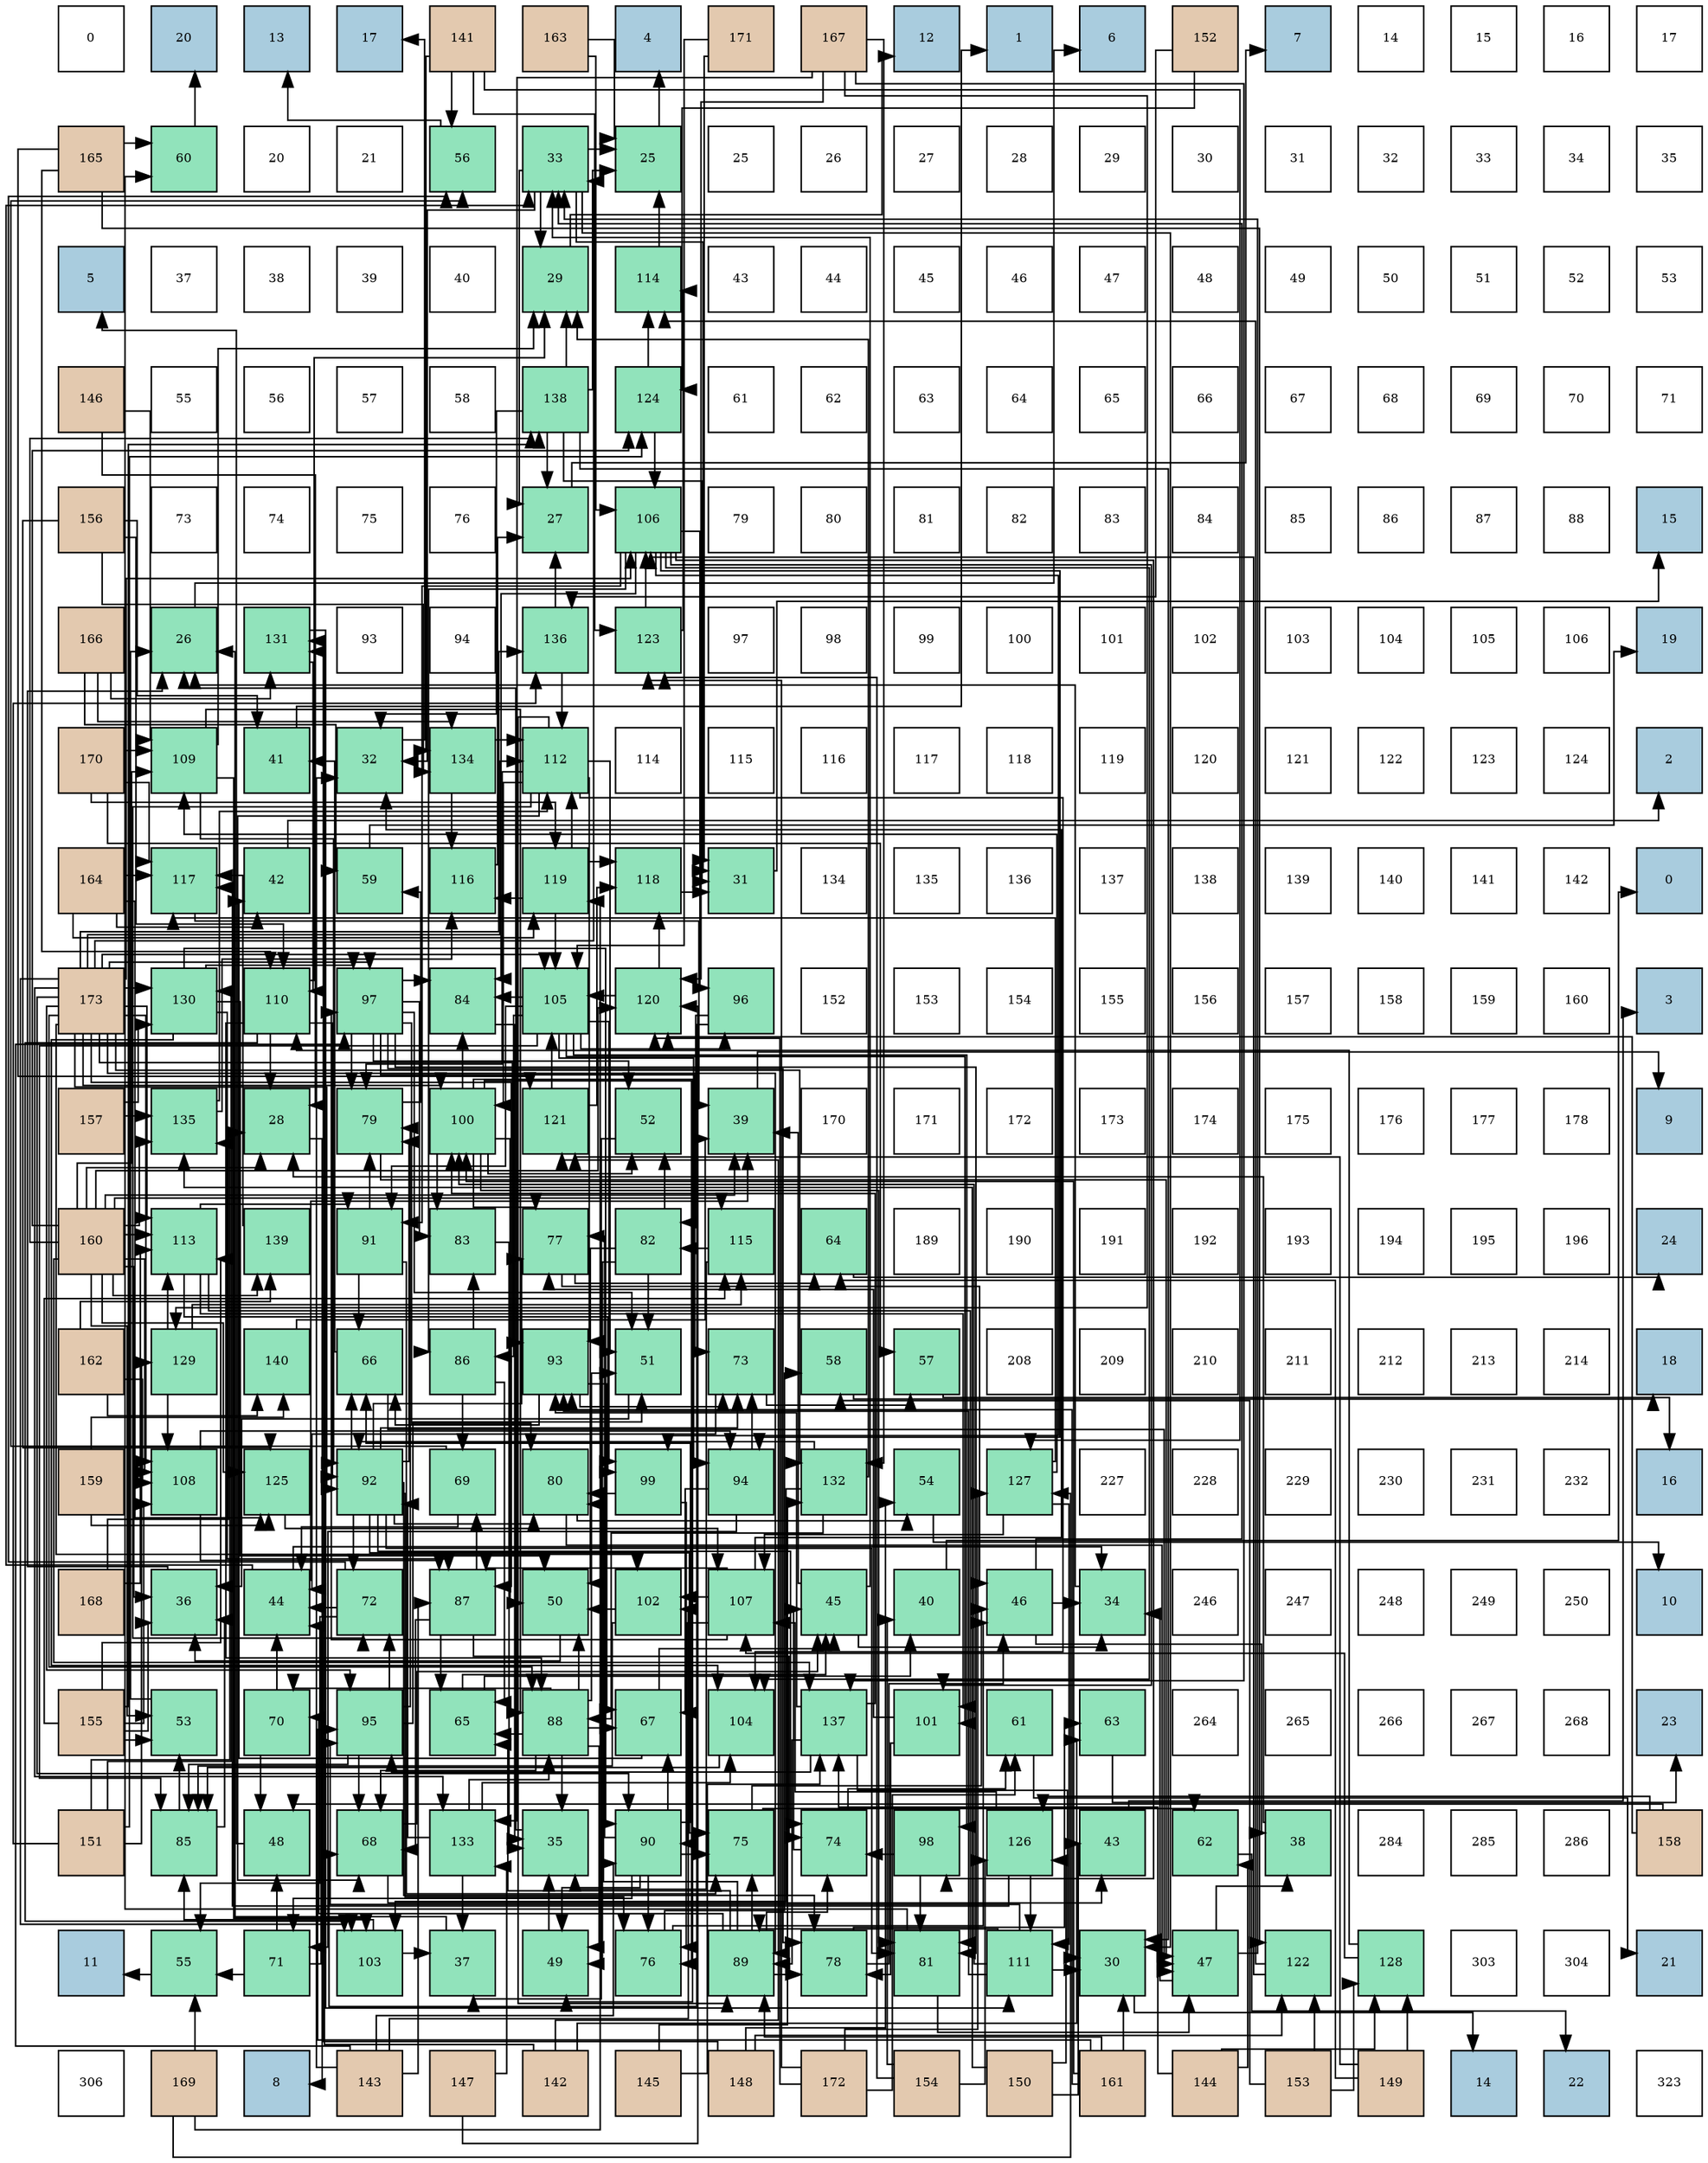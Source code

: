 digraph layout{
 rankdir=TB;
 splines=ortho;
 node [style=filled shape=square fixedsize=true width=0.6];
0[label="0", fontsize=8, fillcolor="#ffffff"];
1[label="20", fontsize=8, fillcolor="#a9ccde"];
2[label="13", fontsize=8, fillcolor="#a9ccde"];
3[label="17", fontsize=8, fillcolor="#a9ccde"];
4[label="141", fontsize=8, fillcolor="#e3c9af"];
5[label="163", fontsize=8, fillcolor="#e3c9af"];
6[label="4", fontsize=8, fillcolor="#a9ccde"];
7[label="171", fontsize=8, fillcolor="#e3c9af"];
8[label="167", fontsize=8, fillcolor="#e3c9af"];
9[label="12", fontsize=8, fillcolor="#a9ccde"];
10[label="1", fontsize=8, fillcolor="#a9ccde"];
11[label="6", fontsize=8, fillcolor="#a9ccde"];
12[label="152", fontsize=8, fillcolor="#e3c9af"];
13[label="7", fontsize=8, fillcolor="#a9ccde"];
14[label="14", fontsize=8, fillcolor="#ffffff"];
15[label="15", fontsize=8, fillcolor="#ffffff"];
16[label="16", fontsize=8, fillcolor="#ffffff"];
17[label="17", fontsize=8, fillcolor="#ffffff"];
18[label="165", fontsize=8, fillcolor="#e3c9af"];
19[label="60", fontsize=8, fillcolor="#91e3bb"];
20[label="20", fontsize=8, fillcolor="#ffffff"];
21[label="21", fontsize=8, fillcolor="#ffffff"];
22[label="56", fontsize=8, fillcolor="#91e3bb"];
23[label="33", fontsize=8, fillcolor="#91e3bb"];
24[label="25", fontsize=8, fillcolor="#91e3bb"];
25[label="25", fontsize=8, fillcolor="#ffffff"];
26[label="26", fontsize=8, fillcolor="#ffffff"];
27[label="27", fontsize=8, fillcolor="#ffffff"];
28[label="28", fontsize=8, fillcolor="#ffffff"];
29[label="29", fontsize=8, fillcolor="#ffffff"];
30[label="30", fontsize=8, fillcolor="#ffffff"];
31[label="31", fontsize=8, fillcolor="#ffffff"];
32[label="32", fontsize=8, fillcolor="#ffffff"];
33[label="33", fontsize=8, fillcolor="#ffffff"];
34[label="34", fontsize=8, fillcolor="#ffffff"];
35[label="35", fontsize=8, fillcolor="#ffffff"];
36[label="5", fontsize=8, fillcolor="#a9ccde"];
37[label="37", fontsize=8, fillcolor="#ffffff"];
38[label="38", fontsize=8, fillcolor="#ffffff"];
39[label="39", fontsize=8, fillcolor="#ffffff"];
40[label="40", fontsize=8, fillcolor="#ffffff"];
41[label="29", fontsize=8, fillcolor="#91e3bb"];
42[label="114", fontsize=8, fillcolor="#91e3bb"];
43[label="43", fontsize=8, fillcolor="#ffffff"];
44[label="44", fontsize=8, fillcolor="#ffffff"];
45[label="45", fontsize=8, fillcolor="#ffffff"];
46[label="46", fontsize=8, fillcolor="#ffffff"];
47[label="47", fontsize=8, fillcolor="#ffffff"];
48[label="48", fontsize=8, fillcolor="#ffffff"];
49[label="49", fontsize=8, fillcolor="#ffffff"];
50[label="50", fontsize=8, fillcolor="#ffffff"];
51[label="51", fontsize=8, fillcolor="#ffffff"];
52[label="52", fontsize=8, fillcolor="#ffffff"];
53[label="53", fontsize=8, fillcolor="#ffffff"];
54[label="146", fontsize=8, fillcolor="#e3c9af"];
55[label="55", fontsize=8, fillcolor="#ffffff"];
56[label="56", fontsize=8, fillcolor="#ffffff"];
57[label="57", fontsize=8, fillcolor="#ffffff"];
58[label="58", fontsize=8, fillcolor="#ffffff"];
59[label="138", fontsize=8, fillcolor="#91e3bb"];
60[label="124", fontsize=8, fillcolor="#91e3bb"];
61[label="61", fontsize=8, fillcolor="#ffffff"];
62[label="62", fontsize=8, fillcolor="#ffffff"];
63[label="63", fontsize=8, fillcolor="#ffffff"];
64[label="64", fontsize=8, fillcolor="#ffffff"];
65[label="65", fontsize=8, fillcolor="#ffffff"];
66[label="66", fontsize=8, fillcolor="#ffffff"];
67[label="67", fontsize=8, fillcolor="#ffffff"];
68[label="68", fontsize=8, fillcolor="#ffffff"];
69[label="69", fontsize=8, fillcolor="#ffffff"];
70[label="70", fontsize=8, fillcolor="#ffffff"];
71[label="71", fontsize=8, fillcolor="#ffffff"];
72[label="156", fontsize=8, fillcolor="#e3c9af"];
73[label="73", fontsize=8, fillcolor="#ffffff"];
74[label="74", fontsize=8, fillcolor="#ffffff"];
75[label="75", fontsize=8, fillcolor="#ffffff"];
76[label="76", fontsize=8, fillcolor="#ffffff"];
77[label="27", fontsize=8, fillcolor="#91e3bb"];
78[label="106", fontsize=8, fillcolor="#91e3bb"];
79[label="79", fontsize=8, fillcolor="#ffffff"];
80[label="80", fontsize=8, fillcolor="#ffffff"];
81[label="81", fontsize=8, fillcolor="#ffffff"];
82[label="82", fontsize=8, fillcolor="#ffffff"];
83[label="83", fontsize=8, fillcolor="#ffffff"];
84[label="84", fontsize=8, fillcolor="#ffffff"];
85[label="85", fontsize=8, fillcolor="#ffffff"];
86[label="86", fontsize=8, fillcolor="#ffffff"];
87[label="87", fontsize=8, fillcolor="#ffffff"];
88[label="88", fontsize=8, fillcolor="#ffffff"];
89[label="15", fontsize=8, fillcolor="#a9ccde"];
90[label="166", fontsize=8, fillcolor="#e3c9af"];
91[label="26", fontsize=8, fillcolor="#91e3bb"];
92[label="131", fontsize=8, fillcolor="#91e3bb"];
93[label="93", fontsize=8, fillcolor="#ffffff"];
94[label="94", fontsize=8, fillcolor="#ffffff"];
95[label="136", fontsize=8, fillcolor="#91e3bb"];
96[label="123", fontsize=8, fillcolor="#91e3bb"];
97[label="97", fontsize=8, fillcolor="#ffffff"];
98[label="98", fontsize=8, fillcolor="#ffffff"];
99[label="99", fontsize=8, fillcolor="#ffffff"];
100[label="100", fontsize=8, fillcolor="#ffffff"];
101[label="101", fontsize=8, fillcolor="#ffffff"];
102[label="102", fontsize=8, fillcolor="#ffffff"];
103[label="103", fontsize=8, fillcolor="#ffffff"];
104[label="104", fontsize=8, fillcolor="#ffffff"];
105[label="105", fontsize=8, fillcolor="#ffffff"];
106[label="106", fontsize=8, fillcolor="#ffffff"];
107[label="19", fontsize=8, fillcolor="#a9ccde"];
108[label="170", fontsize=8, fillcolor="#e3c9af"];
109[label="109", fontsize=8, fillcolor="#91e3bb"];
110[label="41", fontsize=8, fillcolor="#91e3bb"];
111[label="32", fontsize=8, fillcolor="#91e3bb"];
112[label="134", fontsize=8, fillcolor="#91e3bb"];
113[label="112", fontsize=8, fillcolor="#91e3bb"];
114[label="114", fontsize=8, fillcolor="#ffffff"];
115[label="115", fontsize=8, fillcolor="#ffffff"];
116[label="116", fontsize=8, fillcolor="#ffffff"];
117[label="117", fontsize=8, fillcolor="#ffffff"];
118[label="118", fontsize=8, fillcolor="#ffffff"];
119[label="119", fontsize=8, fillcolor="#ffffff"];
120[label="120", fontsize=8, fillcolor="#ffffff"];
121[label="121", fontsize=8, fillcolor="#ffffff"];
122[label="122", fontsize=8, fillcolor="#ffffff"];
123[label="123", fontsize=8, fillcolor="#ffffff"];
124[label="124", fontsize=8, fillcolor="#ffffff"];
125[label="2", fontsize=8, fillcolor="#a9ccde"];
126[label="164", fontsize=8, fillcolor="#e3c9af"];
127[label="117", fontsize=8, fillcolor="#91e3bb"];
128[label="42", fontsize=8, fillcolor="#91e3bb"];
129[label="59", fontsize=8, fillcolor="#91e3bb"];
130[label="116", fontsize=8, fillcolor="#91e3bb"];
131[label="119", fontsize=8, fillcolor="#91e3bb"];
132[label="118", fontsize=8, fillcolor="#91e3bb"];
133[label="31", fontsize=8, fillcolor="#91e3bb"];
134[label="134", fontsize=8, fillcolor="#ffffff"];
135[label="135", fontsize=8, fillcolor="#ffffff"];
136[label="136", fontsize=8, fillcolor="#ffffff"];
137[label="137", fontsize=8, fillcolor="#ffffff"];
138[label="138", fontsize=8, fillcolor="#ffffff"];
139[label="139", fontsize=8, fillcolor="#ffffff"];
140[label="140", fontsize=8, fillcolor="#ffffff"];
141[label="141", fontsize=8, fillcolor="#ffffff"];
142[label="142", fontsize=8, fillcolor="#ffffff"];
143[label="0", fontsize=8, fillcolor="#a9ccde"];
144[label="173", fontsize=8, fillcolor="#e3c9af"];
145[label="130", fontsize=8, fillcolor="#91e3bb"];
146[label="110", fontsize=8, fillcolor="#91e3bb"];
147[label="97", fontsize=8, fillcolor="#91e3bb"];
148[label="84", fontsize=8, fillcolor="#91e3bb"];
149[label="105", fontsize=8, fillcolor="#91e3bb"];
150[label="120", fontsize=8, fillcolor="#91e3bb"];
151[label="96", fontsize=8, fillcolor="#91e3bb"];
152[label="152", fontsize=8, fillcolor="#ffffff"];
153[label="153", fontsize=8, fillcolor="#ffffff"];
154[label="154", fontsize=8, fillcolor="#ffffff"];
155[label="155", fontsize=8, fillcolor="#ffffff"];
156[label="156", fontsize=8, fillcolor="#ffffff"];
157[label="157", fontsize=8, fillcolor="#ffffff"];
158[label="158", fontsize=8, fillcolor="#ffffff"];
159[label="159", fontsize=8, fillcolor="#ffffff"];
160[label="160", fontsize=8, fillcolor="#ffffff"];
161[label="3", fontsize=8, fillcolor="#a9ccde"];
162[label="157", fontsize=8, fillcolor="#e3c9af"];
163[label="135", fontsize=8, fillcolor="#91e3bb"];
164[label="28", fontsize=8, fillcolor="#91e3bb"];
165[label="79", fontsize=8, fillcolor="#91e3bb"];
166[label="100", fontsize=8, fillcolor="#91e3bb"];
167[label="121", fontsize=8, fillcolor="#91e3bb"];
168[label="52", fontsize=8, fillcolor="#91e3bb"];
169[label="39", fontsize=8, fillcolor="#91e3bb"];
170[label="170", fontsize=8, fillcolor="#ffffff"];
171[label="171", fontsize=8, fillcolor="#ffffff"];
172[label="172", fontsize=8, fillcolor="#ffffff"];
173[label="173", fontsize=8, fillcolor="#ffffff"];
174[label="174", fontsize=8, fillcolor="#ffffff"];
175[label="175", fontsize=8, fillcolor="#ffffff"];
176[label="176", fontsize=8, fillcolor="#ffffff"];
177[label="177", fontsize=8, fillcolor="#ffffff"];
178[label="178", fontsize=8, fillcolor="#ffffff"];
179[label="9", fontsize=8, fillcolor="#a9ccde"];
180[label="160", fontsize=8, fillcolor="#e3c9af"];
181[label="113", fontsize=8, fillcolor="#91e3bb"];
182[label="139", fontsize=8, fillcolor="#91e3bb"];
183[label="91", fontsize=8, fillcolor="#91e3bb"];
184[label="83", fontsize=8, fillcolor="#91e3bb"];
185[label="77", fontsize=8, fillcolor="#91e3bb"];
186[label="82", fontsize=8, fillcolor="#91e3bb"];
187[label="115", fontsize=8, fillcolor="#91e3bb"];
188[label="64", fontsize=8, fillcolor="#91e3bb"];
189[label="189", fontsize=8, fillcolor="#ffffff"];
190[label="190", fontsize=8, fillcolor="#ffffff"];
191[label="191", fontsize=8, fillcolor="#ffffff"];
192[label="192", fontsize=8, fillcolor="#ffffff"];
193[label="193", fontsize=8, fillcolor="#ffffff"];
194[label="194", fontsize=8, fillcolor="#ffffff"];
195[label="195", fontsize=8, fillcolor="#ffffff"];
196[label="196", fontsize=8, fillcolor="#ffffff"];
197[label="24", fontsize=8, fillcolor="#a9ccde"];
198[label="162", fontsize=8, fillcolor="#e3c9af"];
199[label="129", fontsize=8, fillcolor="#91e3bb"];
200[label="140", fontsize=8, fillcolor="#91e3bb"];
201[label="66", fontsize=8, fillcolor="#91e3bb"];
202[label="86", fontsize=8, fillcolor="#91e3bb"];
203[label="93", fontsize=8, fillcolor="#91e3bb"];
204[label="51", fontsize=8, fillcolor="#91e3bb"];
205[label="73", fontsize=8, fillcolor="#91e3bb"];
206[label="58", fontsize=8, fillcolor="#91e3bb"];
207[label="57", fontsize=8, fillcolor="#91e3bb"];
208[label="208", fontsize=8, fillcolor="#ffffff"];
209[label="209", fontsize=8, fillcolor="#ffffff"];
210[label="210", fontsize=8, fillcolor="#ffffff"];
211[label="211", fontsize=8, fillcolor="#ffffff"];
212[label="212", fontsize=8, fillcolor="#ffffff"];
213[label="213", fontsize=8, fillcolor="#ffffff"];
214[label="214", fontsize=8, fillcolor="#ffffff"];
215[label="18", fontsize=8, fillcolor="#a9ccde"];
216[label="159", fontsize=8, fillcolor="#e3c9af"];
217[label="108", fontsize=8, fillcolor="#91e3bb"];
218[label="125", fontsize=8, fillcolor="#91e3bb"];
219[label="92", fontsize=8, fillcolor="#91e3bb"];
220[label="69", fontsize=8, fillcolor="#91e3bb"];
221[label="80", fontsize=8, fillcolor="#91e3bb"];
222[label="99", fontsize=8, fillcolor="#91e3bb"];
223[label="94", fontsize=8, fillcolor="#91e3bb"];
224[label="132", fontsize=8, fillcolor="#91e3bb"];
225[label="54", fontsize=8, fillcolor="#91e3bb"];
226[label="127", fontsize=8, fillcolor="#91e3bb"];
227[label="227", fontsize=8, fillcolor="#ffffff"];
228[label="228", fontsize=8, fillcolor="#ffffff"];
229[label="229", fontsize=8, fillcolor="#ffffff"];
230[label="230", fontsize=8, fillcolor="#ffffff"];
231[label="231", fontsize=8, fillcolor="#ffffff"];
232[label="232", fontsize=8, fillcolor="#ffffff"];
233[label="16", fontsize=8, fillcolor="#a9ccde"];
234[label="168", fontsize=8, fillcolor="#e3c9af"];
235[label="36", fontsize=8, fillcolor="#91e3bb"];
236[label="44", fontsize=8, fillcolor="#91e3bb"];
237[label="72", fontsize=8, fillcolor="#91e3bb"];
238[label="87", fontsize=8, fillcolor="#91e3bb"];
239[label="50", fontsize=8, fillcolor="#91e3bb"];
240[label="102", fontsize=8, fillcolor="#91e3bb"];
241[label="107", fontsize=8, fillcolor="#91e3bb"];
242[label="45", fontsize=8, fillcolor="#91e3bb"];
243[label="40", fontsize=8, fillcolor="#91e3bb"];
244[label="46", fontsize=8, fillcolor="#91e3bb"];
245[label="34", fontsize=8, fillcolor="#91e3bb"];
246[label="246", fontsize=8, fillcolor="#ffffff"];
247[label="247", fontsize=8, fillcolor="#ffffff"];
248[label="248", fontsize=8, fillcolor="#ffffff"];
249[label="249", fontsize=8, fillcolor="#ffffff"];
250[label="250", fontsize=8, fillcolor="#ffffff"];
251[label="10", fontsize=8, fillcolor="#a9ccde"];
252[label="155", fontsize=8, fillcolor="#e3c9af"];
253[label="53", fontsize=8, fillcolor="#91e3bb"];
254[label="70", fontsize=8, fillcolor="#91e3bb"];
255[label="95", fontsize=8, fillcolor="#91e3bb"];
256[label="65", fontsize=8, fillcolor="#91e3bb"];
257[label="88", fontsize=8, fillcolor="#91e3bb"];
258[label="67", fontsize=8, fillcolor="#91e3bb"];
259[label="104", fontsize=8, fillcolor="#91e3bb"];
260[label="137", fontsize=8, fillcolor="#91e3bb"];
261[label="101", fontsize=8, fillcolor="#91e3bb"];
262[label="61", fontsize=8, fillcolor="#91e3bb"];
263[label="63", fontsize=8, fillcolor="#91e3bb"];
264[label="264", fontsize=8, fillcolor="#ffffff"];
265[label="265", fontsize=8, fillcolor="#ffffff"];
266[label="266", fontsize=8, fillcolor="#ffffff"];
267[label="267", fontsize=8, fillcolor="#ffffff"];
268[label="268", fontsize=8, fillcolor="#ffffff"];
269[label="23", fontsize=8, fillcolor="#a9ccde"];
270[label="151", fontsize=8, fillcolor="#e3c9af"];
271[label="85", fontsize=8, fillcolor="#91e3bb"];
272[label="48", fontsize=8, fillcolor="#91e3bb"];
273[label="68", fontsize=8, fillcolor="#91e3bb"];
274[label="133", fontsize=8, fillcolor="#91e3bb"];
275[label="35", fontsize=8, fillcolor="#91e3bb"];
276[label="90", fontsize=8, fillcolor="#91e3bb"];
277[label="75", fontsize=8, fillcolor="#91e3bb"];
278[label="74", fontsize=8, fillcolor="#91e3bb"];
279[label="98", fontsize=8, fillcolor="#91e3bb"];
280[label="126", fontsize=8, fillcolor="#91e3bb"];
281[label="43", fontsize=8, fillcolor="#91e3bb"];
282[label="62", fontsize=8, fillcolor="#91e3bb"];
283[label="38", fontsize=8, fillcolor="#91e3bb"];
284[label="284", fontsize=8, fillcolor="#ffffff"];
285[label="285", fontsize=8, fillcolor="#ffffff"];
286[label="286", fontsize=8, fillcolor="#ffffff"];
287[label="158", fontsize=8, fillcolor="#e3c9af"];
288[label="11", fontsize=8, fillcolor="#a9ccde"];
289[label="55", fontsize=8, fillcolor="#91e3bb"];
290[label="71", fontsize=8, fillcolor="#91e3bb"];
291[label="103", fontsize=8, fillcolor="#91e3bb"];
292[label="37", fontsize=8, fillcolor="#91e3bb"];
293[label="49", fontsize=8, fillcolor="#91e3bb"];
294[label="76", fontsize=8, fillcolor="#91e3bb"];
295[label="89", fontsize=8, fillcolor="#91e3bb"];
296[label="78", fontsize=8, fillcolor="#91e3bb"];
297[label="81", fontsize=8, fillcolor="#91e3bb"];
298[label="111", fontsize=8, fillcolor="#91e3bb"];
299[label="30", fontsize=8, fillcolor="#91e3bb"];
300[label="47", fontsize=8, fillcolor="#91e3bb"];
301[label="122", fontsize=8, fillcolor="#91e3bb"];
302[label="128", fontsize=8, fillcolor="#91e3bb"];
303[label="303", fontsize=8, fillcolor="#ffffff"];
304[label="304", fontsize=8, fillcolor="#ffffff"];
305[label="21", fontsize=8, fillcolor="#a9ccde"];
306[label="306", fontsize=8, fillcolor="#ffffff"];
307[label="169", fontsize=8, fillcolor="#e3c9af"];
308[label="8", fontsize=8, fillcolor="#a9ccde"];
309[label="143", fontsize=8, fillcolor="#e3c9af"];
310[label="147", fontsize=8, fillcolor="#e3c9af"];
311[label="142", fontsize=8, fillcolor="#e3c9af"];
312[label="145", fontsize=8, fillcolor="#e3c9af"];
313[label="148", fontsize=8, fillcolor="#e3c9af"];
314[label="172", fontsize=8, fillcolor="#e3c9af"];
315[label="154", fontsize=8, fillcolor="#e3c9af"];
316[label="150", fontsize=8, fillcolor="#e3c9af"];
317[label="161", fontsize=8, fillcolor="#e3c9af"];
318[label="144", fontsize=8, fillcolor="#e3c9af"];
319[label="153", fontsize=8, fillcolor="#e3c9af"];
320[label="149", fontsize=8, fillcolor="#e3c9af"];
321[label="14", fontsize=8, fillcolor="#a9ccde"];
322[label="22", fontsize=8, fillcolor="#a9ccde"];
323[label="323", fontsize=8, fillcolor="#ffffff"];
edge [constraint=false, style=vis];24 -> 6;
91 -> 11;
77 -> 13;
164 -> 308;
41 -> 9;
299 -> 321;
133 -> 89;
111 -> 3;
23 -> 24;
23 -> 77;
23 -> 41;
23 -> 299;
23 -> 133;
23 -> 111;
245 -> 91;
275 -> 91;
235 -> 91;
292 -> 91;
283 -> 164;
169 -> 179;
243 -> 143;
110 -> 10;
128 -> 125;
281 -> 161;
236 -> 23;
236 -> 245;
236 -> 169;
242 -> 23;
242 -> 245;
242 -> 169;
244 -> 23;
244 -> 245;
244 -> 283;
300 -> 23;
300 -> 245;
300 -> 283;
272 -> 36;
293 -> 275;
239 -> 235;
204 -> 235;
168 -> 292;
253 -> 91;
225 -> 251;
289 -> 288;
22 -> 2;
207 -> 233;
206 -> 215;
129 -> 107;
19 -> 1;
262 -> 305;
282 -> 322;
263 -> 269;
188 -> 197;
256 -> 243;
256 -> 242;
201 -> 110;
201 -> 300;
258 -> 128;
258 -> 242;
273 -> 281;
273 -> 242;
220 -> 236;
220 -> 22;
254 -> 236;
254 -> 272;
290 -> 236;
290 -> 272;
290 -> 289;
237 -> 236;
237 -> 289;
237 -> 22;
205 -> 236;
205 -> 207;
278 -> 242;
278 -> 262;
277 -> 244;
277 -> 282;
294 -> 244;
294 -> 206;
185 -> 244;
185 -> 188;
296 -> 244;
296 -> 263;
165 -> 300;
165 -> 129;
221 -> 300;
221 -> 225;
297 -> 300;
297 -> 19;
186 -> 293;
186 -> 239;
186 -> 204;
186 -> 168;
184 -> 275;
148 -> 275;
271 -> 235;
271 -> 253;
202 -> 256;
202 -> 220;
202 -> 184;
238 -> 256;
238 -> 273;
238 -> 220;
238 -> 278;
257 -> 275;
257 -> 293;
257 -> 239;
257 -> 204;
257 -> 256;
257 -> 258;
257 -> 273;
257 -> 254;
295 -> 256;
295 -> 254;
295 -> 278;
295 -> 277;
295 -> 296;
295 -> 221;
276 -> 293;
276 -> 201;
276 -> 258;
276 -> 290;
276 -> 277;
276 -> 294;
276 -> 185;
183 -> 201;
183 -> 277;
183 -> 165;
219 -> 201;
219 -> 237;
219 -> 205;
219 -> 278;
219 -> 277;
219 -> 294;
219 -> 185;
219 -> 296;
219 -> 165;
219 -> 221;
219 -> 297;
203 -> 201;
203 -> 258;
203 -> 205;
223 -> 258;
223 -> 290;
223 -> 205;
255 -> 204;
255 -> 273;
255 -> 237;
255 -> 165;
255 -> 271;
151 -> 273;
151 -> 186;
147 -> 204;
147 -> 168;
147 -> 205;
147 -> 296;
147 -> 165;
147 -> 221;
147 -> 297;
147 -> 184;
147 -> 148;
279 -> 278;
279 -> 297;
222 -> 294;
222 -> 221;
166 -> 293;
166 -> 239;
166 -> 168;
166 -> 294;
166 -> 185;
166 -> 297;
166 -> 184;
166 -> 148;
261 -> 185;
261 -> 296;
240 -> 239;
240 -> 271;
291 -> 292;
291 -> 271;
259 -> 271;
149 -> 148;
149 -> 271;
149 -> 202;
149 -> 183;
149 -> 223;
149 -> 151;
149 -> 279;
149 -> 222;
149 -> 261;
78 -> 148;
78 -> 202;
78 -> 183;
78 -> 223;
78 -> 151;
78 -> 279;
78 -> 222;
78 -> 261;
78 -> 259;
241 -> 111;
241 -> 238;
241 -> 276;
241 -> 147;
241 -> 240;
217 -> 238;
217 -> 223;
109 -> 41;
109 -> 257;
109 -> 219;
109 -> 291;
146 -> 164;
146 -> 41;
146 -> 257;
146 -> 219;
146 -> 291;
298 -> 299;
298 -> 295;
298 -> 203;
298 -> 255;
298 -> 166;
113 -> 204;
113 -> 273;
113 -> 237;
113 -> 165;
113 -> 295;
113 -> 203;
113 -> 166;
113 -> 259;
181 -> 297;
181 -> 183;
181 -> 222;
181 -> 261;
42 -> 24;
187 -> 275;
187 -> 186;
130 -> 77;
127 -> 169;
132 -> 133;
131 -> 149;
131 -> 113;
131 -> 130;
131 -> 132;
150 -> 149;
150 -> 132;
167 -> 149;
167 -> 132;
301 -> 78;
301 -> 42;
96 -> 78;
96 -> 42;
60 -> 78;
60 -> 42;
218 -> 241;
280 -> 241;
280 -> 298;
280 -> 127;
226 -> 241;
226 -> 109;
226 -> 298;
226 -> 127;
302 -> 241;
302 -> 146;
199 -> 217;
199 -> 181;
199 -> 187;
145 -> 239;
145 -> 238;
145 -> 276;
145 -> 147;
145 -> 259;
92 -> 146;
92 -> 298;
224 -> 41;
224 -> 257;
224 -> 219;
224 -> 291;
274 -> 292;
274 -> 257;
274 -> 219;
274 -> 259;
112 -> 113;
112 -> 130;
163 -> 113;
163 -> 130;
95 -> 77;
95 -> 113;
260 -> 299;
260 -> 295;
260 -> 203;
260 -> 255;
260 -> 166;
59 -> 24;
59 -> 77;
59 -> 41;
59 -> 299;
59 -> 133;
59 -> 111;
182 -> 127;
200 -> 169;
4 -> 22;
4 -> 96;
4 -> 226;
4 -> 112;
311 -> 263;
311 -> 167;
311 -> 92;
309 -> 111;
309 -> 238;
309 -> 276;
309 -> 147;
309 -> 240;
318 -> 282;
318 -> 302;
318 -> 260;
312 -> 224;
312 -> 260;
54 -> 164;
54 -> 109;
310 -> 150;
310 -> 274;
313 -> 225;
313 -> 301;
313 -> 92;
320 -> 188;
320 -> 167;
320 -> 302;
316 -> 281;
316 -> 280;
316 -> 163;
270 -> 60;
270 -> 199;
270 -> 145;
270 -> 163;
270 -> 95;
12 -> 60;
12 -> 95;
319 -> 206;
319 -> 301;
319 -> 302;
315 -> 243;
315 -> 96;
315 -> 280;
252 -> 235;
252 -> 253;
252 -> 217;
252 -> 181;
252 -> 187;
252 -> 59;
72 -> 110;
72 -> 146;
72 -> 218;
72 -> 112;
162 -> 145;
162 -> 163;
287 -> 272;
287 -> 150;
287 -> 280;
216 -> 218;
216 -> 200;
180 -> 164;
180 -> 235;
180 -> 169;
180 -> 253;
180 -> 217;
180 -> 109;
180 -> 181;
180 -> 187;
180 -> 150;
180 -> 60;
180 -> 218;
180 -> 163;
180 -> 260;
180 -> 59;
180 -> 182;
317 -> 299;
317 -> 295;
317 -> 203;
317 -> 255;
317 -> 166;
198 -> 217;
198 -> 182;
198 -> 200;
5 -> 24;
5 -> 78;
126 -> 128;
126 -> 127;
126 -> 131;
126 -> 218;
18 -> 19;
18 -> 146;
18 -> 167;
18 -> 301;
90 -> 129;
90 -> 92;
90 -> 112;
8 -> 150;
8 -> 199;
8 -> 224;
8 -> 274;
8 -> 260;
234 -> 164;
234 -> 181;
307 -> 289;
307 -> 131;
307 -> 226;
108 -> 207;
108 -> 109;
108 -> 127;
108 -> 131;
7 -> 133;
7 -> 149;
314 -> 262;
314 -> 150;
314 -> 96;
314 -> 226;
144 -> 23;
144 -> 238;
144 -> 257;
144 -> 295;
144 -> 276;
144 -> 219;
144 -> 203;
144 -> 255;
144 -> 147;
144 -> 166;
144 -> 240;
144 -> 291;
144 -> 149;
144 -> 78;
144 -> 217;
144 -> 113;
144 -> 181;
144 -> 145;
144 -> 224;
144 -> 274;
144 -> 95;
edge [constraint=true, style=invis];
0 -> 18 -> 36 -> 54 -> 72 -> 90 -> 108 -> 126 -> 144 -> 162 -> 180 -> 198 -> 216 -> 234 -> 252 -> 270 -> 288 -> 306;
1 -> 19 -> 37 -> 55 -> 73 -> 91 -> 109 -> 127 -> 145 -> 163 -> 181 -> 199 -> 217 -> 235 -> 253 -> 271 -> 289 -> 307;
2 -> 20 -> 38 -> 56 -> 74 -> 92 -> 110 -> 128 -> 146 -> 164 -> 182 -> 200 -> 218 -> 236 -> 254 -> 272 -> 290 -> 308;
3 -> 21 -> 39 -> 57 -> 75 -> 93 -> 111 -> 129 -> 147 -> 165 -> 183 -> 201 -> 219 -> 237 -> 255 -> 273 -> 291 -> 309;
4 -> 22 -> 40 -> 58 -> 76 -> 94 -> 112 -> 130 -> 148 -> 166 -> 184 -> 202 -> 220 -> 238 -> 256 -> 274 -> 292 -> 310;
5 -> 23 -> 41 -> 59 -> 77 -> 95 -> 113 -> 131 -> 149 -> 167 -> 185 -> 203 -> 221 -> 239 -> 257 -> 275 -> 293 -> 311;
6 -> 24 -> 42 -> 60 -> 78 -> 96 -> 114 -> 132 -> 150 -> 168 -> 186 -> 204 -> 222 -> 240 -> 258 -> 276 -> 294 -> 312;
7 -> 25 -> 43 -> 61 -> 79 -> 97 -> 115 -> 133 -> 151 -> 169 -> 187 -> 205 -> 223 -> 241 -> 259 -> 277 -> 295 -> 313;
8 -> 26 -> 44 -> 62 -> 80 -> 98 -> 116 -> 134 -> 152 -> 170 -> 188 -> 206 -> 224 -> 242 -> 260 -> 278 -> 296 -> 314;
9 -> 27 -> 45 -> 63 -> 81 -> 99 -> 117 -> 135 -> 153 -> 171 -> 189 -> 207 -> 225 -> 243 -> 261 -> 279 -> 297 -> 315;
10 -> 28 -> 46 -> 64 -> 82 -> 100 -> 118 -> 136 -> 154 -> 172 -> 190 -> 208 -> 226 -> 244 -> 262 -> 280 -> 298 -> 316;
11 -> 29 -> 47 -> 65 -> 83 -> 101 -> 119 -> 137 -> 155 -> 173 -> 191 -> 209 -> 227 -> 245 -> 263 -> 281 -> 299 -> 317;
12 -> 30 -> 48 -> 66 -> 84 -> 102 -> 120 -> 138 -> 156 -> 174 -> 192 -> 210 -> 228 -> 246 -> 264 -> 282 -> 300 -> 318;
13 -> 31 -> 49 -> 67 -> 85 -> 103 -> 121 -> 139 -> 157 -> 175 -> 193 -> 211 -> 229 -> 247 -> 265 -> 283 -> 301 -> 319;
14 -> 32 -> 50 -> 68 -> 86 -> 104 -> 122 -> 140 -> 158 -> 176 -> 194 -> 212 -> 230 -> 248 -> 266 -> 284 -> 302 -> 320;
15 -> 33 -> 51 -> 69 -> 87 -> 105 -> 123 -> 141 -> 159 -> 177 -> 195 -> 213 -> 231 -> 249 -> 267 -> 285 -> 303 -> 321;
16 -> 34 -> 52 -> 70 -> 88 -> 106 -> 124 -> 142 -> 160 -> 178 -> 196 -> 214 -> 232 -> 250 -> 268 -> 286 -> 304 -> 322;
17 -> 35 -> 53 -> 71 -> 89 -> 107 -> 125 -> 143 -> 161 -> 179 -> 197 -> 215 -> 233 -> 251 -> 269 -> 287 -> 305 -> 323;
rank = same {0 -> 1 -> 2 -> 3 -> 4 -> 5 -> 6 -> 7 -> 8 -> 9 -> 10 -> 11 -> 12 -> 13 -> 14 -> 15 -> 16 -> 17};
rank = same {18 -> 19 -> 20 -> 21 -> 22 -> 23 -> 24 -> 25 -> 26 -> 27 -> 28 -> 29 -> 30 -> 31 -> 32 -> 33 -> 34 -> 35};
rank = same {36 -> 37 -> 38 -> 39 -> 40 -> 41 -> 42 -> 43 -> 44 -> 45 -> 46 -> 47 -> 48 -> 49 -> 50 -> 51 -> 52 -> 53};
rank = same {54 -> 55 -> 56 -> 57 -> 58 -> 59 -> 60 -> 61 -> 62 -> 63 -> 64 -> 65 -> 66 -> 67 -> 68 -> 69 -> 70 -> 71};
rank = same {72 -> 73 -> 74 -> 75 -> 76 -> 77 -> 78 -> 79 -> 80 -> 81 -> 82 -> 83 -> 84 -> 85 -> 86 -> 87 -> 88 -> 89};
rank = same {90 -> 91 -> 92 -> 93 -> 94 -> 95 -> 96 -> 97 -> 98 -> 99 -> 100 -> 101 -> 102 -> 103 -> 104 -> 105 -> 106 -> 107};
rank = same {108 -> 109 -> 110 -> 111 -> 112 -> 113 -> 114 -> 115 -> 116 -> 117 -> 118 -> 119 -> 120 -> 121 -> 122 -> 123 -> 124 -> 125};
rank = same {126 -> 127 -> 128 -> 129 -> 130 -> 131 -> 132 -> 133 -> 134 -> 135 -> 136 -> 137 -> 138 -> 139 -> 140 -> 141 -> 142 -> 143};
rank = same {144 -> 145 -> 146 -> 147 -> 148 -> 149 -> 150 -> 151 -> 152 -> 153 -> 154 -> 155 -> 156 -> 157 -> 158 -> 159 -> 160 -> 161};
rank = same {162 -> 163 -> 164 -> 165 -> 166 -> 167 -> 168 -> 169 -> 170 -> 171 -> 172 -> 173 -> 174 -> 175 -> 176 -> 177 -> 178 -> 179};
rank = same {180 -> 181 -> 182 -> 183 -> 184 -> 185 -> 186 -> 187 -> 188 -> 189 -> 190 -> 191 -> 192 -> 193 -> 194 -> 195 -> 196 -> 197};
rank = same {198 -> 199 -> 200 -> 201 -> 202 -> 203 -> 204 -> 205 -> 206 -> 207 -> 208 -> 209 -> 210 -> 211 -> 212 -> 213 -> 214 -> 215};
rank = same {216 -> 217 -> 218 -> 219 -> 220 -> 221 -> 222 -> 223 -> 224 -> 225 -> 226 -> 227 -> 228 -> 229 -> 230 -> 231 -> 232 -> 233};
rank = same {234 -> 235 -> 236 -> 237 -> 238 -> 239 -> 240 -> 241 -> 242 -> 243 -> 244 -> 245 -> 246 -> 247 -> 248 -> 249 -> 250 -> 251};
rank = same {252 -> 253 -> 254 -> 255 -> 256 -> 257 -> 258 -> 259 -> 260 -> 261 -> 262 -> 263 -> 264 -> 265 -> 266 -> 267 -> 268 -> 269};
rank = same {270 -> 271 -> 272 -> 273 -> 274 -> 275 -> 276 -> 277 -> 278 -> 279 -> 280 -> 281 -> 282 -> 283 -> 284 -> 285 -> 286 -> 287};
rank = same {288 -> 289 -> 290 -> 291 -> 292 -> 293 -> 294 -> 295 -> 296 -> 297 -> 298 -> 299 -> 300 -> 301 -> 302 -> 303 -> 304 -> 305};
rank = same {306 -> 307 -> 308 -> 309 -> 310 -> 311 -> 312 -> 313 -> 314 -> 315 -> 316 -> 317 -> 318 -> 319 -> 320 -> 321 -> 322 -> 323};
}